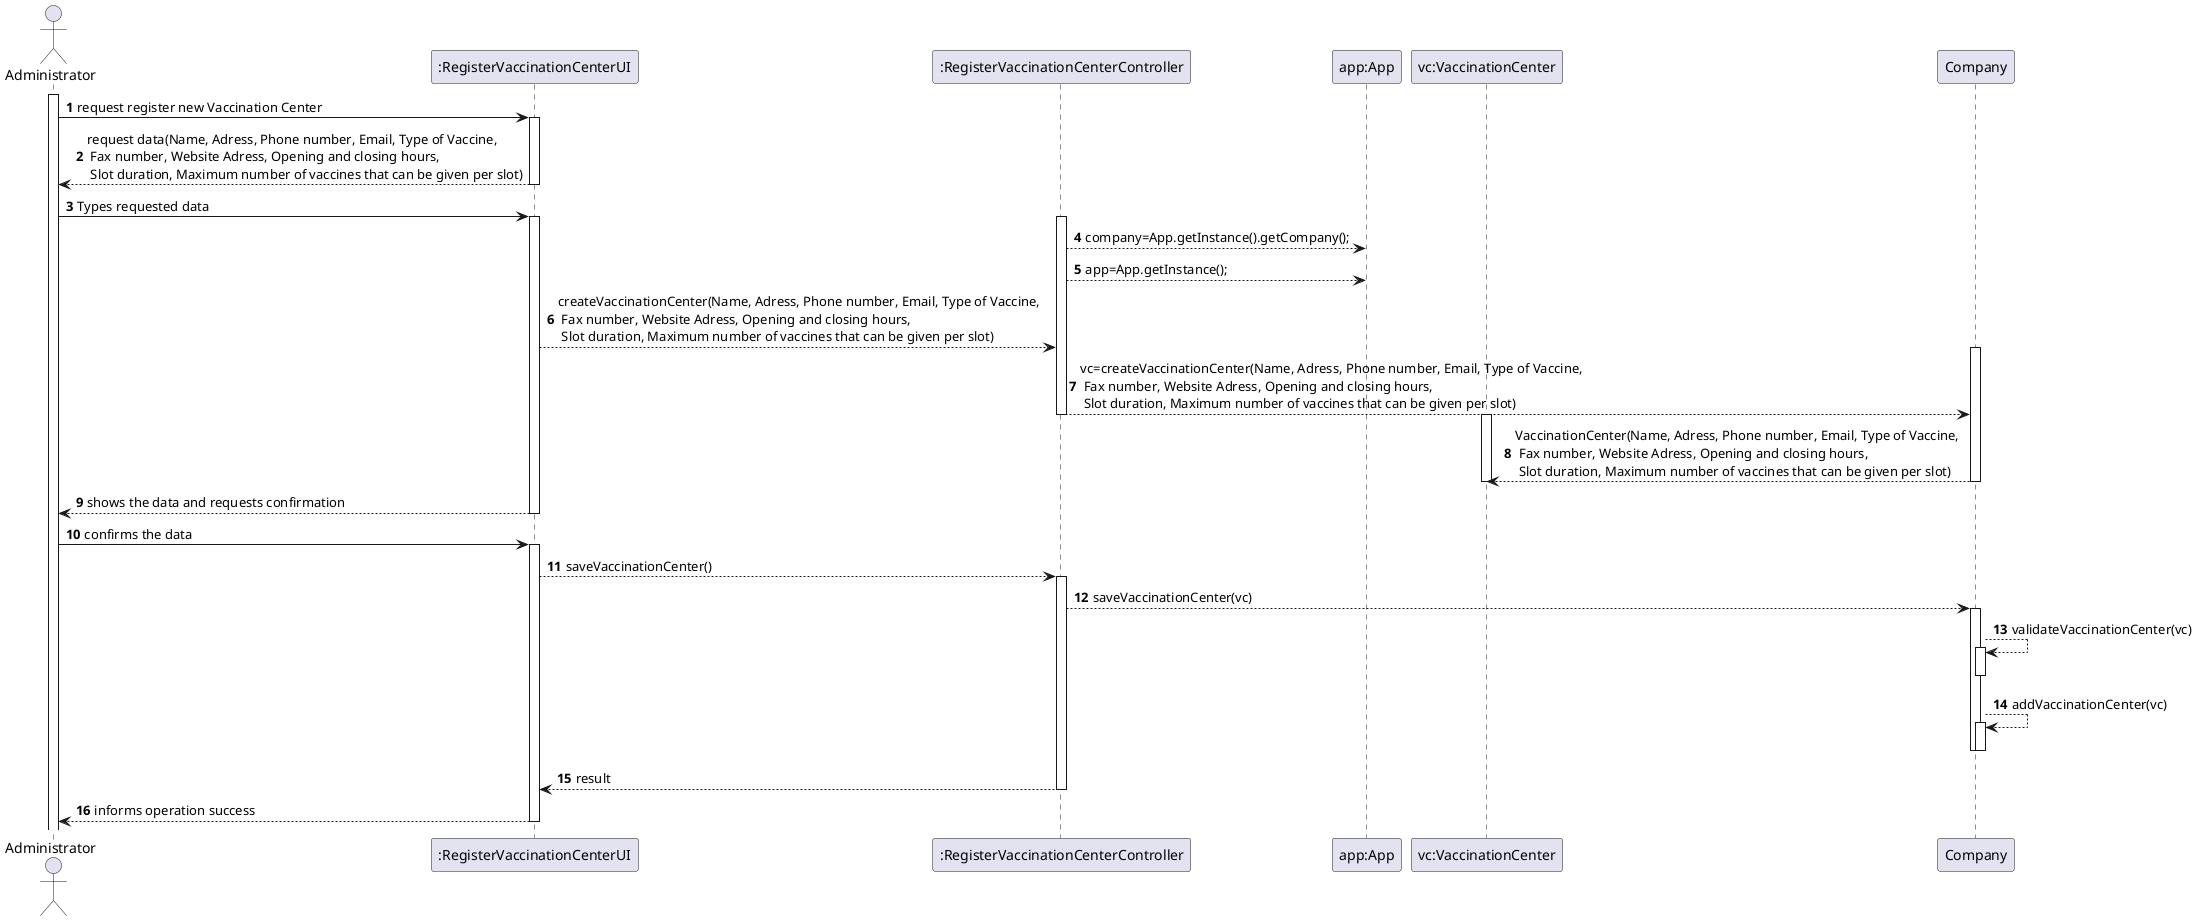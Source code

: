 @startuml
'https://plantuml.com/sequence-diagram

autonumber
    actor Administrator

    participant ":RegisterVaccinationCenterUI" as UI
    participant ":RegisterVaccinationCenterController" as  CTRL
    participant "app:App" as _APP
    participant "vc:VaccinationCenter" as VC

    activate Administrator
    Administrator -> UI: request register new Vaccination Center
    activate UI
    UI --> Administrator: request data(Name, Adress, Phone number, Email, Type of Vaccine,\n Fax number, Website Adress, Opening and closing hours, \n Slot duration, Maximum number of vaccines that can be given per slot)
   deactivate UI
    UI <- Administrator: Types requested data
    activate UI
    activate CTRL
    CTRL-->_APP:company=App.getInstance().getCompany();
    CTRL-->_APP:app=App.getInstance();
    UI-->CTRL:createVaccinationCenter(Name, Adress, Phone number, Email, Type of Vaccine,\n Fax number, Website Adress, Opening and closing hours, \n Slot duration, Maximum number of vaccines that can be given per slot)
    activate Company
    CTRL-->Company:vc=createVaccinationCenter(Name, Adress, Phone number, Email, Type of Vaccine,\n Fax number, Website Adress, Opening and closing hours, \n Slot duration, Maximum number of vaccines that can be given per slot)
    deactivate CTRL
    activate  VC
    Company-->VC:VaccinationCenter(Name, Adress, Phone number, Email, Type of Vaccine,\n Fax number, Website Adress, Opening and closing hours, \n Slot duration, Maximum number of vaccines that can be given per slot)
    deactivate VC
    deactivate Company
    deactivate CTRL
    Administrator <-- UI: shows the data and requests confirmation
    deactivate UI
    Administrator -> UI: confirms the data
    activate UI
    UI-->CTRL:saveVaccinationCenter()
    activate CTRL
    CTRL-->Company:saveVaccinationCenter(vc)
    activate Company
    Company-->Company:validateVaccinationCenter(vc)
    activate Company
    deactivate Company
    Company-->Company:addVaccinationCenter(vc)
    activate Company
    deactivate Company
    deactivate Company
    CTRL-->UI:result
    deactivate CTRL
    Administrator <-- UI: informs operation success
    deactivate UI

@enduml